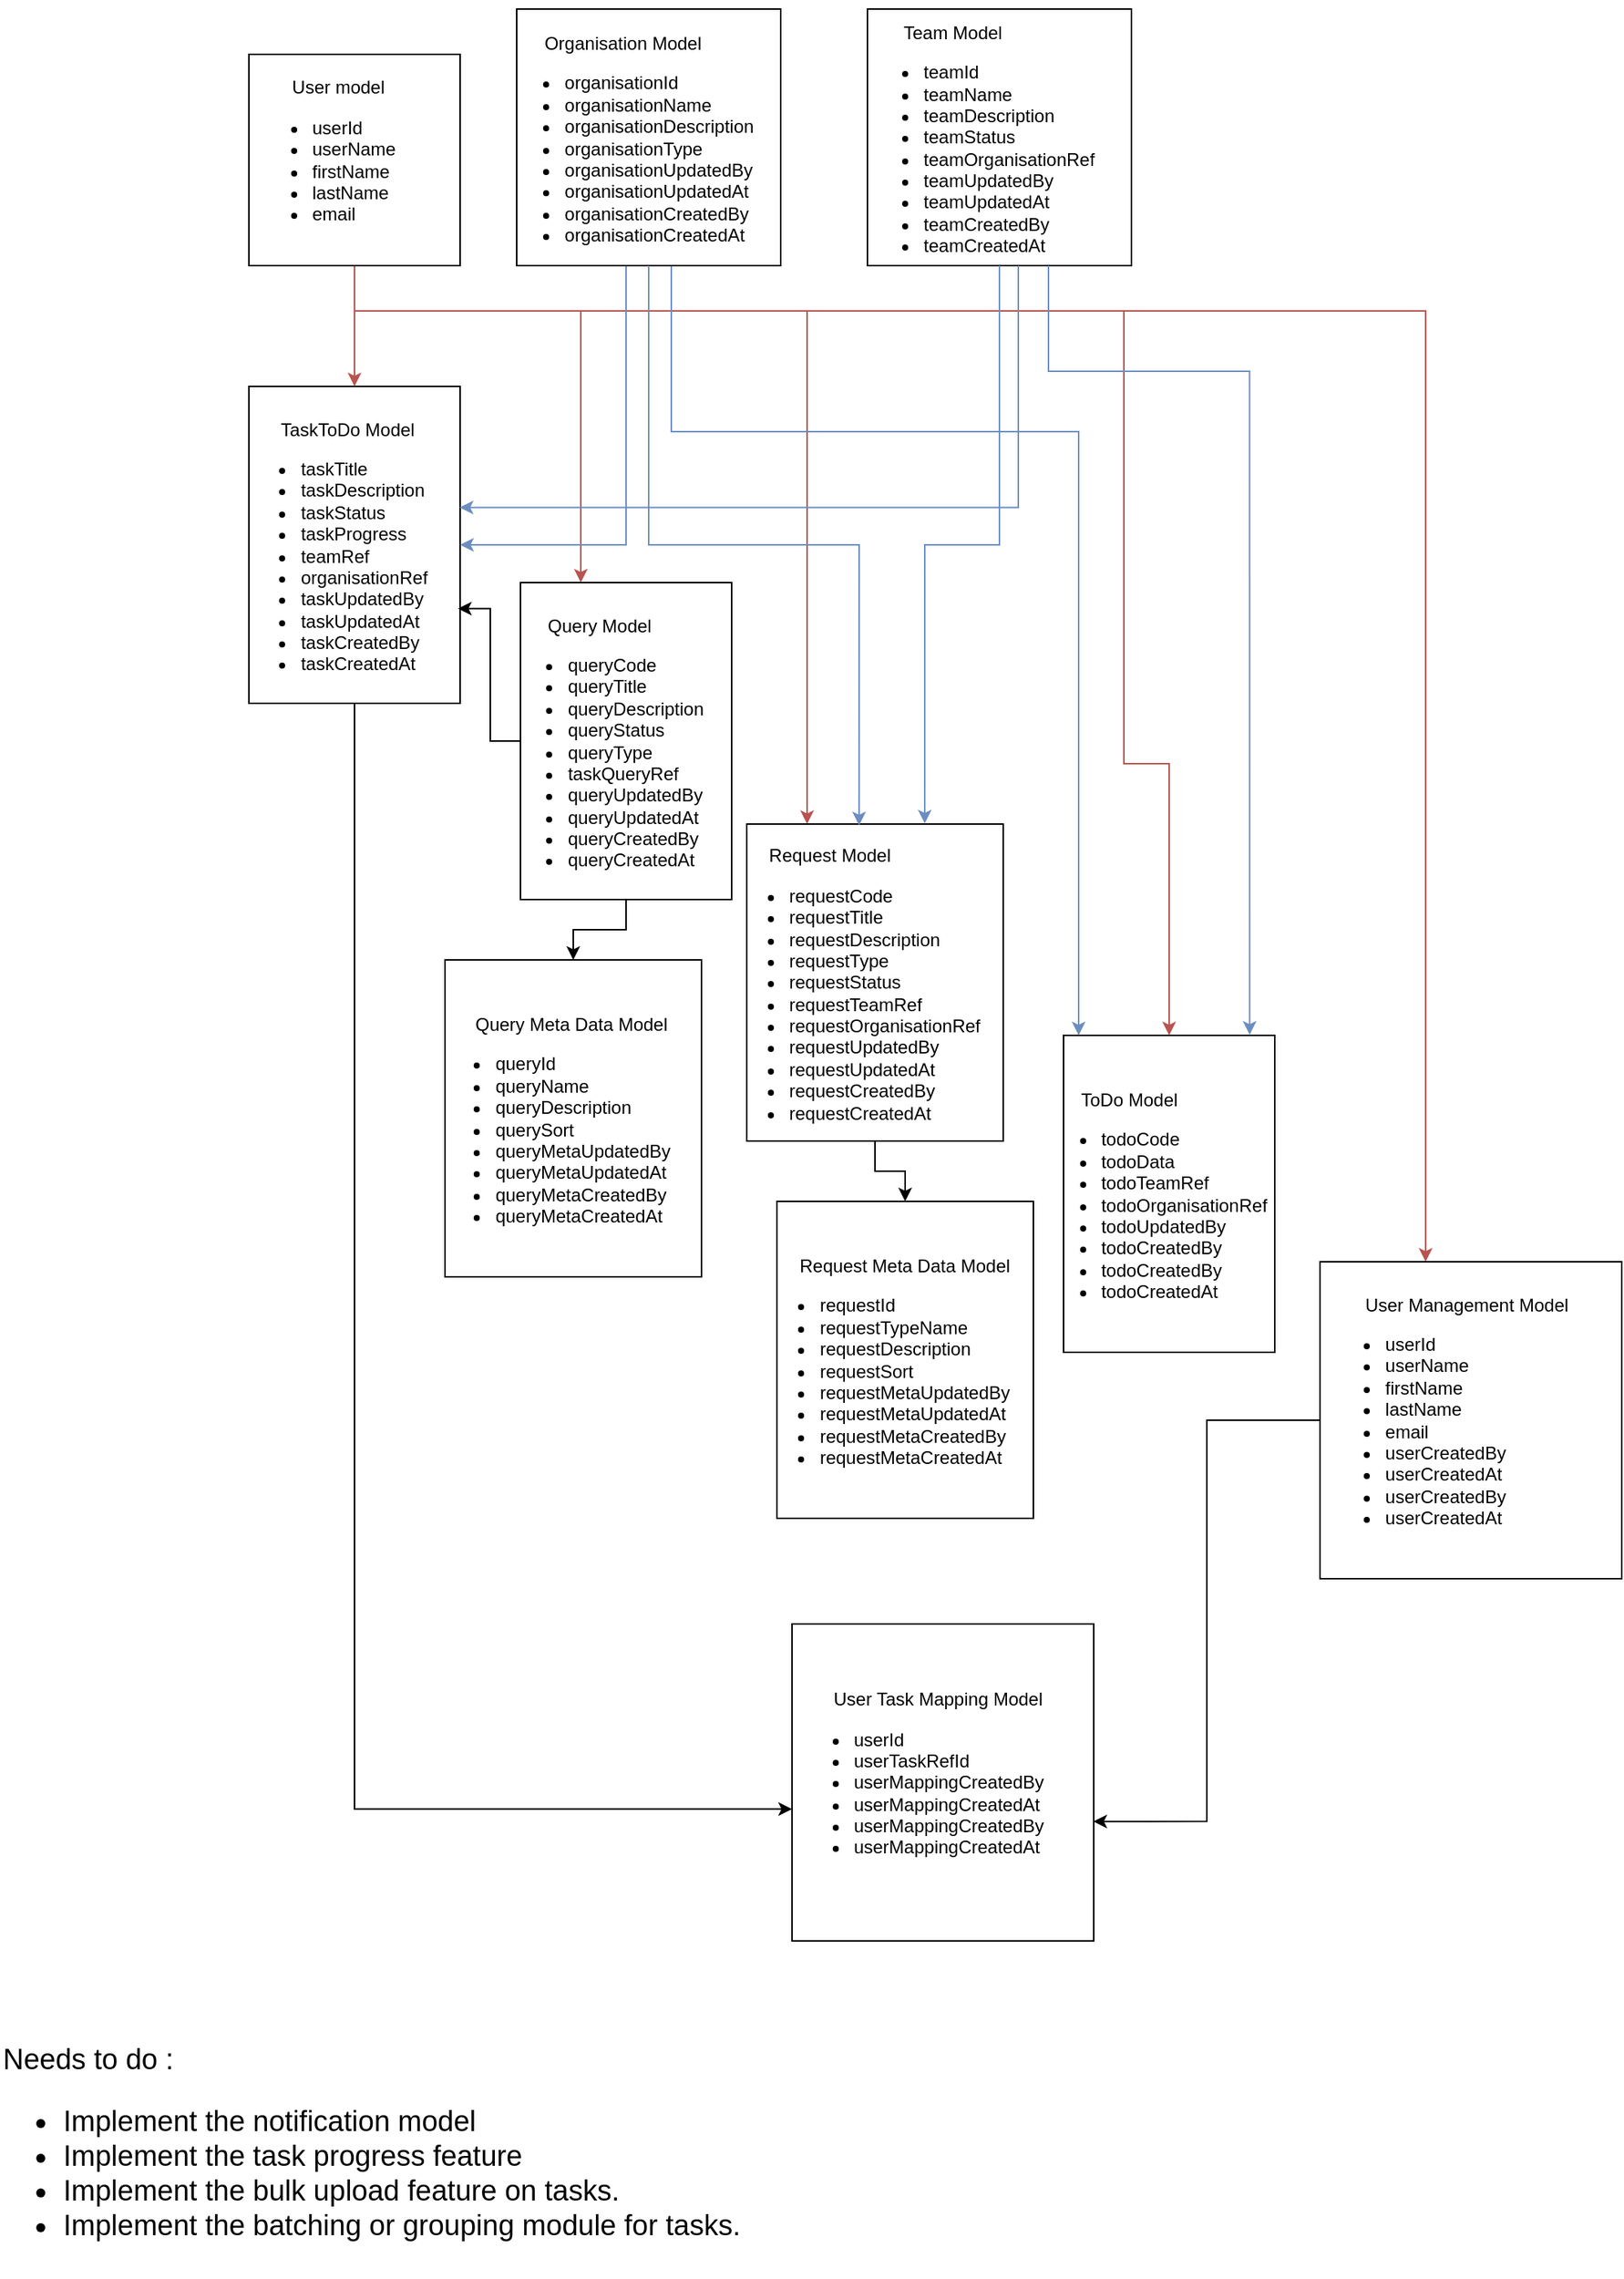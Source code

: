 <mxfile version="24.0.0" type="github">
  <diagram name="Page-1" id="Xy4lt4DB5cCuHjgBxs2x">
    <mxGraphModel dx="3553" dy="2746" grid="1" gridSize="10" guides="1" tooltips="1" connect="1" arrows="1" fold="1" page="1" pageScale="1" pageWidth="827" pageHeight="1169" math="0" shadow="0">
      <root>
        <mxCell id="0" />
        <mxCell id="1" parent="0" />
        <mxCell id="EOjThl3WFCyrKo_wU2wN-18" style="edgeStyle=orthogonalEdgeStyle;rounded=0;orthogonalLoop=1;jettySize=auto;html=1;fillColor=#f8cecc;strokeColor=#b85450;" edge="1" parent="1" source="EOjThl3WFCyrKo_wU2wN-1">
          <mxGeometry relative="1" as="geometry">
            <mxPoint x="100" y="230" as="targetPoint" />
          </mxGeometry>
        </mxCell>
        <mxCell id="EOjThl3WFCyrKo_wU2wN-19" style="edgeStyle=orthogonalEdgeStyle;rounded=0;orthogonalLoop=1;jettySize=auto;html=1;fillColor=#f8cecc;strokeColor=#b85450;" edge="1" parent="1" source="EOjThl3WFCyrKo_wU2wN-1" target="EOjThl3WFCyrKo_wU2wN-47">
          <mxGeometry relative="1" as="geometry">
            <mxPoint x="250" y="230" as="targetPoint" />
            <Array as="points">
              <mxPoint x="100" y="180" />
              <mxPoint x="250" y="180" />
            </Array>
          </mxGeometry>
        </mxCell>
        <mxCell id="EOjThl3WFCyrKo_wU2wN-21" style="edgeStyle=orthogonalEdgeStyle;rounded=0;orthogonalLoop=1;jettySize=auto;html=1;fillColor=#f8cecc;strokeColor=#b85450;" edge="1" parent="1" source="EOjThl3WFCyrKo_wU2wN-1" target="EOjThl3WFCyrKo_wU2wN-48">
          <mxGeometry relative="1" as="geometry">
            <mxPoint x="400" y="230" as="targetPoint" />
            <Array as="points">
              <mxPoint x="100" y="180" />
              <mxPoint x="400" y="180" />
            </Array>
          </mxGeometry>
        </mxCell>
        <mxCell id="EOjThl3WFCyrKo_wU2wN-23" style="edgeStyle=orthogonalEdgeStyle;rounded=0;orthogonalLoop=1;jettySize=auto;html=1;entryX=0.5;entryY=0;entryDx=0;entryDy=0;fillColor=#f8cecc;strokeColor=#b85450;" edge="1" parent="1" source="EOjThl3WFCyrKo_wU2wN-1" target="EOjThl3WFCyrKo_wU2wN-49">
          <mxGeometry relative="1" as="geometry">
            <mxPoint x="550" y="230" as="targetPoint" />
            <Array as="points">
              <mxPoint x="100" y="180" />
              <mxPoint x="610" y="180" />
              <mxPoint x="610" y="480" />
            </Array>
          </mxGeometry>
        </mxCell>
        <mxCell id="EOjThl3WFCyrKo_wU2wN-24" style="edgeStyle=orthogonalEdgeStyle;rounded=0;orthogonalLoop=1;jettySize=auto;html=1;labelBorderColor=none;labelBackgroundColor=none;fontColor=none;noLabel=1;fillColor=#f8cecc;strokeColor=#b85450;" edge="1" parent="1" source="EOjThl3WFCyrKo_wU2wN-1" target="EOjThl3WFCyrKo_wU2wN-50">
          <mxGeometry relative="1" as="geometry">
            <mxPoint x="700" y="230" as="targetPoint" />
            <Array as="points">
              <mxPoint x="100" y="180" />
              <mxPoint x="810" y="180" />
            </Array>
          </mxGeometry>
        </mxCell>
        <mxCell id="EOjThl3WFCyrKo_wU2wN-1" value="&lt;div&gt;&lt;span style=&quot;white-space: pre;&quot;&gt;&#x9;&lt;/span&gt;User model&lt;/div&gt;&lt;ul&gt;&lt;li&gt;userId&lt;br&gt;&lt;/li&gt;&lt;li&gt;userName&lt;br&gt;&lt;/li&gt;&lt;li&gt;firstName&lt;br&gt;&lt;/li&gt;&lt;li&gt;lastName&lt;br&gt;&lt;/li&gt;&lt;li&gt;email&lt;br&gt;&lt;/li&gt;&lt;/ul&gt;" style="whiteSpace=wrap;html=1;aspect=fixed;align=left;" vertex="1" parent="1">
          <mxGeometry x="30" y="10" width="140" height="140" as="geometry" />
        </mxCell>
        <mxCell id="EOjThl3WFCyrKo_wU2wN-46" value="&lt;div&gt;&lt;br&gt;&lt;/div&gt;&lt;div&gt;&lt;div style=&quot;text-align: left;&quot;&gt;&lt;span style=&quot;white-space: pre;&quot;&gt;&#x9;TaskToDo Model&lt;/span&gt;&lt;/div&gt;&lt;ul style=&quot;text-align: left;&quot;&gt;&lt;li&gt;taskTitle&lt;/li&gt;&lt;li&gt;taskDescription&lt;/li&gt;&lt;li&gt;taskStatus&lt;/li&gt;&lt;li&gt;taskProgress&lt;/li&gt;&lt;li&gt;teamRef&lt;br&gt;&lt;/li&gt;&lt;li&gt;organisationRef&lt;/li&gt;&lt;li&gt;taskUpdatedBy&lt;/li&gt;&lt;li&gt;taskUpdatedAt&lt;/li&gt;&lt;li&gt;taskCreatedBy&lt;/li&gt;&lt;li&gt;taskCreatedAt&lt;/li&gt;&lt;/ul&gt;&lt;/div&gt;" style="rounded=0;whiteSpace=wrap;html=1;spacingLeft=-27;" vertex="1" parent="1">
          <mxGeometry x="30" y="230" width="140" height="210" as="geometry" />
        </mxCell>
        <mxCell id="EOjThl3WFCyrKo_wU2wN-54" style="edgeStyle=orthogonalEdgeStyle;rounded=0;orthogonalLoop=1;jettySize=auto;html=1;entryX=0.5;entryY=0;entryDx=0;entryDy=0;" edge="1" parent="1" source="EOjThl3WFCyrKo_wU2wN-47" target="EOjThl3WFCyrKo_wU2wN-53">
          <mxGeometry relative="1" as="geometry" />
        </mxCell>
        <mxCell id="EOjThl3WFCyrKo_wU2wN-47" value="&lt;br&gt;&lt;div&gt;&lt;div style=&quot;text-align: left;&quot;&gt;&lt;span style=&quot;white-space: pre;&quot;&gt;&#x9;Query Model&lt;/span&gt;&lt;/div&gt;&lt;ul style=&quot;text-align: left;&quot;&gt;&lt;li&gt;queryCode&lt;/li&gt;&lt;li&gt;queryTitle&lt;/li&gt;&lt;li&gt;queryDescription&lt;/li&gt;&lt;li&gt;queryStatus&lt;/li&gt;&lt;li&gt;queryType&lt;/li&gt;&lt;li&gt;taskQueryRef&lt;/li&gt;&lt;li&gt;queryUpdatedBy&lt;/li&gt;&lt;li&gt;queryUpdatedAt&lt;/li&gt;&lt;li&gt;queryCreatedBy&lt;/li&gt;&lt;li&gt;queryCreatedAt&lt;/li&gt;&lt;/ul&gt;&lt;/div&gt;" style="rounded=0;whiteSpace=wrap;html=1;spacingLeft=-27;" vertex="1" parent="1">
          <mxGeometry x="210" y="360" width="140" height="210" as="geometry" />
        </mxCell>
        <mxCell id="EOjThl3WFCyrKo_wU2wN-52" style="edgeStyle=orthogonalEdgeStyle;rounded=0;orthogonalLoop=1;jettySize=auto;html=1;" edge="1" parent="1" source="EOjThl3WFCyrKo_wU2wN-48" target="EOjThl3WFCyrKo_wU2wN-51">
          <mxGeometry relative="1" as="geometry" />
        </mxCell>
        <mxCell id="EOjThl3WFCyrKo_wU2wN-48" value="&lt;br&gt;&lt;div&gt;&lt;div style=&quot;text-align: left;&quot;&gt;&lt;span style=&quot;white-space: pre;&quot;&gt;&#x9;Request Model&lt;/span&gt;&lt;/div&gt;&lt;ul style=&quot;text-align: left;&quot;&gt;&lt;li&gt;requestCode&lt;br&gt;&lt;/li&gt;&lt;li&gt;requestTitle&lt;br&gt;&lt;/li&gt;&lt;li&gt;requestDescription&lt;/li&gt;&lt;li&gt;requestType&lt;/li&gt;&lt;li&gt;requestStatus&lt;/li&gt;&lt;li&gt;requestTeamRef&lt;/li&gt;&lt;li&gt;requestOrganisationRef&lt;/li&gt;&lt;li&gt;requestUpdatedBy&lt;/li&gt;&lt;li&gt;requestUpdatedAt&lt;/li&gt;&lt;li&gt;requestCreatedBy&lt;/li&gt;&lt;li&gt;requestCreatedAt&lt;/li&gt;&lt;/ul&gt;&lt;/div&gt;" style="rounded=0;whiteSpace=wrap;html=1;spacingLeft=-27;" vertex="1" parent="1">
          <mxGeometry x="360" y="520" width="170" height="210" as="geometry" />
        </mxCell>
        <mxCell id="EOjThl3WFCyrKo_wU2wN-49" value="&lt;br&gt;&lt;div&gt;&lt;div style=&quot;text-align: left;&quot;&gt;&lt;span style=&quot;white-space: pre;&quot;&gt;&#x9;ToDo Model&lt;/span&gt;&lt;/div&gt;&lt;ul style=&quot;text-align: left;&quot;&gt;&lt;li&gt;todoCode&lt;br&gt;&lt;/li&gt;&lt;li&gt;todoData&lt;/li&gt;&lt;li&gt;todoTeamRef&lt;/li&gt;&lt;li&gt;todoOrganisationRef&lt;/li&gt;&lt;li&gt;todoUpdatedBy&lt;/li&gt;&lt;li&gt;todoCreatedBy&lt;/li&gt;&lt;li&gt;todoCreatedBy&lt;/li&gt;&lt;li&gt;todoCreatedAt&lt;/li&gt;&lt;/ul&gt;&lt;/div&gt;" style="rounded=0;whiteSpace=wrap;html=1;spacingLeft=-20;" vertex="1" parent="1">
          <mxGeometry x="570" y="660" width="140" height="210" as="geometry" />
        </mxCell>
        <mxCell id="EOjThl3WFCyrKo_wU2wN-50" value="&lt;div style=&quot;text-align: left;&quot;&gt;&lt;span style=&quot;white-space: pre;&quot;&gt;&#x9;User Management Model&lt;/span&gt;&lt;br&gt;&lt;/div&gt;&lt;ul style=&quot;text-align: left;&quot;&gt;&lt;li&gt;userId&lt;br&gt;&lt;/li&gt;&lt;li&gt;userName&lt;br&gt;&lt;/li&gt;&lt;li&gt;firstName&lt;br&gt;&lt;/li&gt;&lt;li&gt;lastName&lt;br&gt;&lt;/li&gt;&lt;li&gt;email&lt;/li&gt;&lt;li&gt;userCreatedBy&lt;/li&gt;&lt;li&gt;userCreatedAt&lt;/li&gt;&lt;li&gt;userCreatedBy&lt;/li&gt;&lt;li&gt;userCreatedAt&lt;/li&gt;&lt;/ul&gt;" style="rounded=0;whiteSpace=wrap;html=1;spacingLeft=-32;" vertex="1" parent="1">
          <mxGeometry x="740" y="810" width="200" height="210" as="geometry" />
        </mxCell>
        <mxCell id="EOjThl3WFCyrKo_wU2wN-51" value="&lt;br&gt;&lt;div&gt;&lt;div style=&quot;text-align: left;&quot;&gt;&lt;span style=&quot;white-space: pre;&quot;&gt;&#x9;Request Meta Data Model&lt;/span&gt;&lt;/div&gt;&lt;ul style=&quot;text-align: left;&quot;&gt;&lt;li&gt;requestId&lt;br&gt;&lt;/li&gt;&lt;li&gt;requestTypeName&lt;br&gt;&lt;/li&gt;&lt;li&gt;requestDescription&lt;/li&gt;&lt;li&gt;requestSort&lt;/li&gt;&lt;li&gt;requestMetaUpdatedBy&lt;/li&gt;&lt;li&gt;requestMetaUpdatedAt&lt;/li&gt;&lt;li&gt;requestMetaCreatedBy&lt;/li&gt;&lt;li&gt;requestMetaCreatedAt&lt;/li&gt;&lt;/ul&gt;&lt;/div&gt;" style="rounded=0;whiteSpace=wrap;html=1;spacingLeft=-27;" vertex="1" parent="1">
          <mxGeometry x="380" y="770" width="170" height="210" as="geometry" />
        </mxCell>
        <mxCell id="EOjThl3WFCyrKo_wU2wN-53" value="&lt;br&gt;&lt;div&gt;&lt;div style=&quot;text-align: left;&quot;&gt;&lt;span style=&quot;white-space: pre;&quot;&gt;&#x9;Query Meta Data Model&lt;/span&gt;&lt;/div&gt;&lt;ul style=&quot;text-align: left;&quot;&gt;&lt;li&gt;queryId&lt;br&gt;&lt;/li&gt;&lt;li&gt;queryName&lt;br&gt;&lt;/li&gt;&lt;li&gt;queryDescription&lt;/li&gt;&lt;li&gt;querySort&lt;/li&gt;&lt;li&gt;queryMetaUpdatedBy&lt;/li&gt;&lt;li&gt;queryMetaUpdatedAt&lt;/li&gt;&lt;li&gt;queryMetaCreatedBy&lt;/li&gt;&lt;li&gt;queryMetaCreatedAt&lt;/li&gt;&lt;/ul&gt;&lt;/div&gt;" style="rounded=0;whiteSpace=wrap;html=1;spacingLeft=-27;" vertex="1" parent="1">
          <mxGeometry x="160" y="610" width="170" height="210" as="geometry" />
        </mxCell>
        <mxCell id="EOjThl3WFCyrKo_wU2wN-58" style="edgeStyle=orthogonalEdgeStyle;rounded=0;orthogonalLoop=1;jettySize=auto;html=1;fillColor=#dae8fc;strokeColor=#6c8ebf;" edge="1" parent="1" source="EOjThl3WFCyrKo_wU2wN-55" target="EOjThl3WFCyrKo_wU2wN-46">
          <mxGeometry relative="1" as="geometry">
            <Array as="points">
              <mxPoint x="280" y="335" />
            </Array>
          </mxGeometry>
        </mxCell>
        <mxCell id="EOjThl3WFCyrKo_wU2wN-63" style="edgeStyle=orthogonalEdgeStyle;rounded=0;orthogonalLoop=1;jettySize=auto;html=1;fillColor=#dae8fc;strokeColor=#6c8ebf;" edge="1" parent="1" source="EOjThl3WFCyrKo_wU2wN-55" target="EOjThl3WFCyrKo_wU2wN-49">
          <mxGeometry relative="1" as="geometry">
            <Array as="points">
              <mxPoint x="310" y="260" />
              <mxPoint x="580" y="260" />
            </Array>
          </mxGeometry>
        </mxCell>
        <mxCell id="EOjThl3WFCyrKo_wU2wN-55" value="&lt;br&gt;&lt;div&gt;&lt;div style=&quot;text-align: left;&quot;&gt;&lt;span style=&quot;white-space: pre;&quot;&gt;&#x9;Organisation Model&lt;/span&gt;&lt;/div&gt;&lt;ul style=&quot;text-align: left;&quot;&gt;&lt;li&gt;organisationId&lt;/li&gt;&lt;li&gt;organisationName&lt;/li&gt;&lt;li&gt;organisationDescription&lt;/li&gt;&lt;li&gt;organisationType&lt;/li&gt;&lt;li&gt;organisationUpdatedBy&lt;/li&gt;&lt;li&gt;organisationUpdatedAt&lt;/li&gt;&lt;li&gt;organisationCreatedBy&lt;/li&gt;&lt;li&gt;organisationCreatedAt&lt;/li&gt;&lt;/ul&gt;&lt;/div&gt;" style="rounded=0;whiteSpace=wrap;html=1;spacingLeft=-27;" vertex="1" parent="1">
          <mxGeometry x="207.5" y="-20" width="175" height="170" as="geometry" />
        </mxCell>
        <mxCell id="EOjThl3WFCyrKo_wU2wN-57" value="&lt;br&gt;&lt;div&gt;&lt;div style=&quot;text-align: left;&quot;&gt;&lt;span style=&quot;white-space: pre;&quot;&gt;&#x9;Team Model&lt;/span&gt;&lt;/div&gt;&lt;ul style=&quot;text-align: left;&quot;&gt;&lt;li&gt;teamId&lt;/li&gt;&lt;li&gt;teamName&lt;/li&gt;&lt;li&gt;teamDescription&lt;/li&gt;&lt;li&gt;teamStatus&lt;/li&gt;&lt;li&gt;teamOrganisationRef&lt;/li&gt;&lt;li&gt;teamUpdatedBy&lt;/li&gt;&lt;li&gt;teamUpdatedAt&lt;/li&gt;&lt;li&gt;teamCreatedBy&lt;/li&gt;&lt;li&gt;teamCreatedAt&lt;/li&gt;&lt;/ul&gt;&lt;/div&gt;" style="rounded=0;whiteSpace=wrap;html=1;spacingLeft=-27;" vertex="1" parent="1">
          <mxGeometry x="440" y="-20" width="175" height="170" as="geometry" />
        </mxCell>
        <mxCell id="EOjThl3WFCyrKo_wU2wN-59" style="edgeStyle=orthogonalEdgeStyle;rounded=0;orthogonalLoop=1;jettySize=auto;html=1;entryX=0.998;entryY=0.382;entryDx=0;entryDy=0;entryPerimeter=0;fillColor=#dae8fc;strokeColor=#6c8ebf;" edge="1" parent="1" source="EOjThl3WFCyrKo_wU2wN-57" target="EOjThl3WFCyrKo_wU2wN-46">
          <mxGeometry relative="1" as="geometry">
            <Array as="points">
              <mxPoint x="540" y="310" />
            </Array>
          </mxGeometry>
        </mxCell>
        <mxCell id="EOjThl3WFCyrKo_wU2wN-60" style="edgeStyle=orthogonalEdgeStyle;rounded=0;orthogonalLoop=1;jettySize=auto;html=1;entryX=0.99;entryY=0.701;entryDx=0;entryDy=0;entryPerimeter=0;" edge="1" parent="1" source="EOjThl3WFCyrKo_wU2wN-47" target="EOjThl3WFCyrKo_wU2wN-46">
          <mxGeometry relative="1" as="geometry" />
        </mxCell>
        <mxCell id="EOjThl3WFCyrKo_wU2wN-61" style="edgeStyle=orthogonalEdgeStyle;rounded=0;orthogonalLoop=1;jettySize=auto;html=1;entryX=0.438;entryY=0.004;entryDx=0;entryDy=0;entryPerimeter=0;fillColor=#dae8fc;strokeColor=#6c8ebf;" edge="1" parent="1" source="EOjThl3WFCyrKo_wU2wN-55" target="EOjThl3WFCyrKo_wU2wN-48">
          <mxGeometry relative="1" as="geometry" />
        </mxCell>
        <mxCell id="EOjThl3WFCyrKo_wU2wN-62" style="edgeStyle=orthogonalEdgeStyle;rounded=0;orthogonalLoop=1;jettySize=auto;html=1;entryX=0.694;entryY=-0.002;entryDx=0;entryDy=0;entryPerimeter=0;fillColor=#dae8fc;strokeColor=#6c8ebf;" edge="1" parent="1" source="EOjThl3WFCyrKo_wU2wN-57" target="EOjThl3WFCyrKo_wU2wN-48">
          <mxGeometry relative="1" as="geometry" />
        </mxCell>
        <mxCell id="EOjThl3WFCyrKo_wU2wN-64" style="edgeStyle=orthogonalEdgeStyle;rounded=0;orthogonalLoop=1;jettySize=auto;html=1;entryX=0.881;entryY=-0.002;entryDx=0;entryDy=0;entryPerimeter=0;fillColor=#dae8fc;strokeColor=#6c8ebf;" edge="1" parent="1" source="EOjThl3WFCyrKo_wU2wN-57" target="EOjThl3WFCyrKo_wU2wN-49">
          <mxGeometry relative="1" as="geometry">
            <Array as="points">
              <mxPoint x="560" y="220" />
              <mxPoint x="693" y="220" />
            </Array>
          </mxGeometry>
        </mxCell>
        <mxCell id="EOjThl3WFCyrKo_wU2wN-65" value="&lt;div style=&quot;text-align: left;&quot;&gt;&lt;span style=&quot;white-space: pre;&quot;&gt;&#x9;User Task Mapping Model&lt;/span&gt;&lt;br&gt;&lt;/div&gt;&lt;ul style=&quot;text-align: left;&quot;&gt;&lt;li&gt;userId&lt;br&gt;&lt;/li&gt;&lt;li&gt;userTaskRefId&lt;/li&gt;&lt;li&gt;userMappingCreatedBy&lt;/li&gt;&lt;li&gt;userMappingCreatedAt&lt;/li&gt;&lt;li&gt;userMappingCreatedBy&lt;/li&gt;&lt;li&gt;userMappingCreatedAt&lt;/li&gt;&lt;/ul&gt;" style="rounded=0;whiteSpace=wrap;html=1;spacingLeft=-32;" vertex="1" parent="1">
          <mxGeometry x="390" y="1050" width="200" height="210" as="geometry" />
        </mxCell>
        <mxCell id="EOjThl3WFCyrKo_wU2wN-66" style="edgeStyle=orthogonalEdgeStyle;rounded=0;orthogonalLoop=1;jettySize=auto;html=1;entryX=0.999;entryY=0.623;entryDx=0;entryDy=0;entryPerimeter=0;" edge="1" parent="1" source="EOjThl3WFCyrKo_wU2wN-50" target="EOjThl3WFCyrKo_wU2wN-65">
          <mxGeometry relative="1" as="geometry" />
        </mxCell>
        <mxCell id="EOjThl3WFCyrKo_wU2wN-67" style="edgeStyle=orthogonalEdgeStyle;rounded=0;orthogonalLoop=1;jettySize=auto;html=1;entryX=0;entryY=0.584;entryDx=0;entryDy=0;entryPerimeter=0;" edge="1" parent="1" source="EOjThl3WFCyrKo_wU2wN-46" target="EOjThl3WFCyrKo_wU2wN-65">
          <mxGeometry relative="1" as="geometry">
            <Array as="points">
              <mxPoint x="100" y="1173" />
            </Array>
          </mxGeometry>
        </mxCell>
        <mxCell id="EOjThl3WFCyrKo_wU2wN-69" value="Needs to do :&amp;nbsp;&lt;div style=&quot;font-size: 19px;&quot;&gt;&lt;ul style=&quot;font-size: 19px;&quot;&gt;&lt;li style=&quot;font-size: 19px;&quot;&gt;Implement the notification model&lt;br style=&quot;font-size: 19px;&quot;&gt;&lt;/li&gt;&lt;li style=&quot;font-size: 19px;&quot;&gt;Implement the task progress feature&lt;br style=&quot;font-size: 19px;&quot;&gt;&lt;/li&gt;&lt;li style=&quot;font-size: 19px;&quot;&gt;Implement the bulk upload feature on tasks.&lt;br style=&quot;font-size: 19px;&quot;&gt;&lt;/li&gt;&lt;li style=&quot;font-size: 19px;&quot;&gt;Implement the batching or grouping module for tasks.&lt;/li&gt;&lt;/ul&gt;&lt;/div&gt;" style="text;html=1;align=left;verticalAlign=middle;resizable=0;points=[];autosize=1;strokeColor=none;fillColor=none;fontSize=19;" vertex="1" parent="1">
          <mxGeometry x="-135" y="1323" width="510" height="160" as="geometry" />
        </mxCell>
      </root>
    </mxGraphModel>
  </diagram>
</mxfile>
